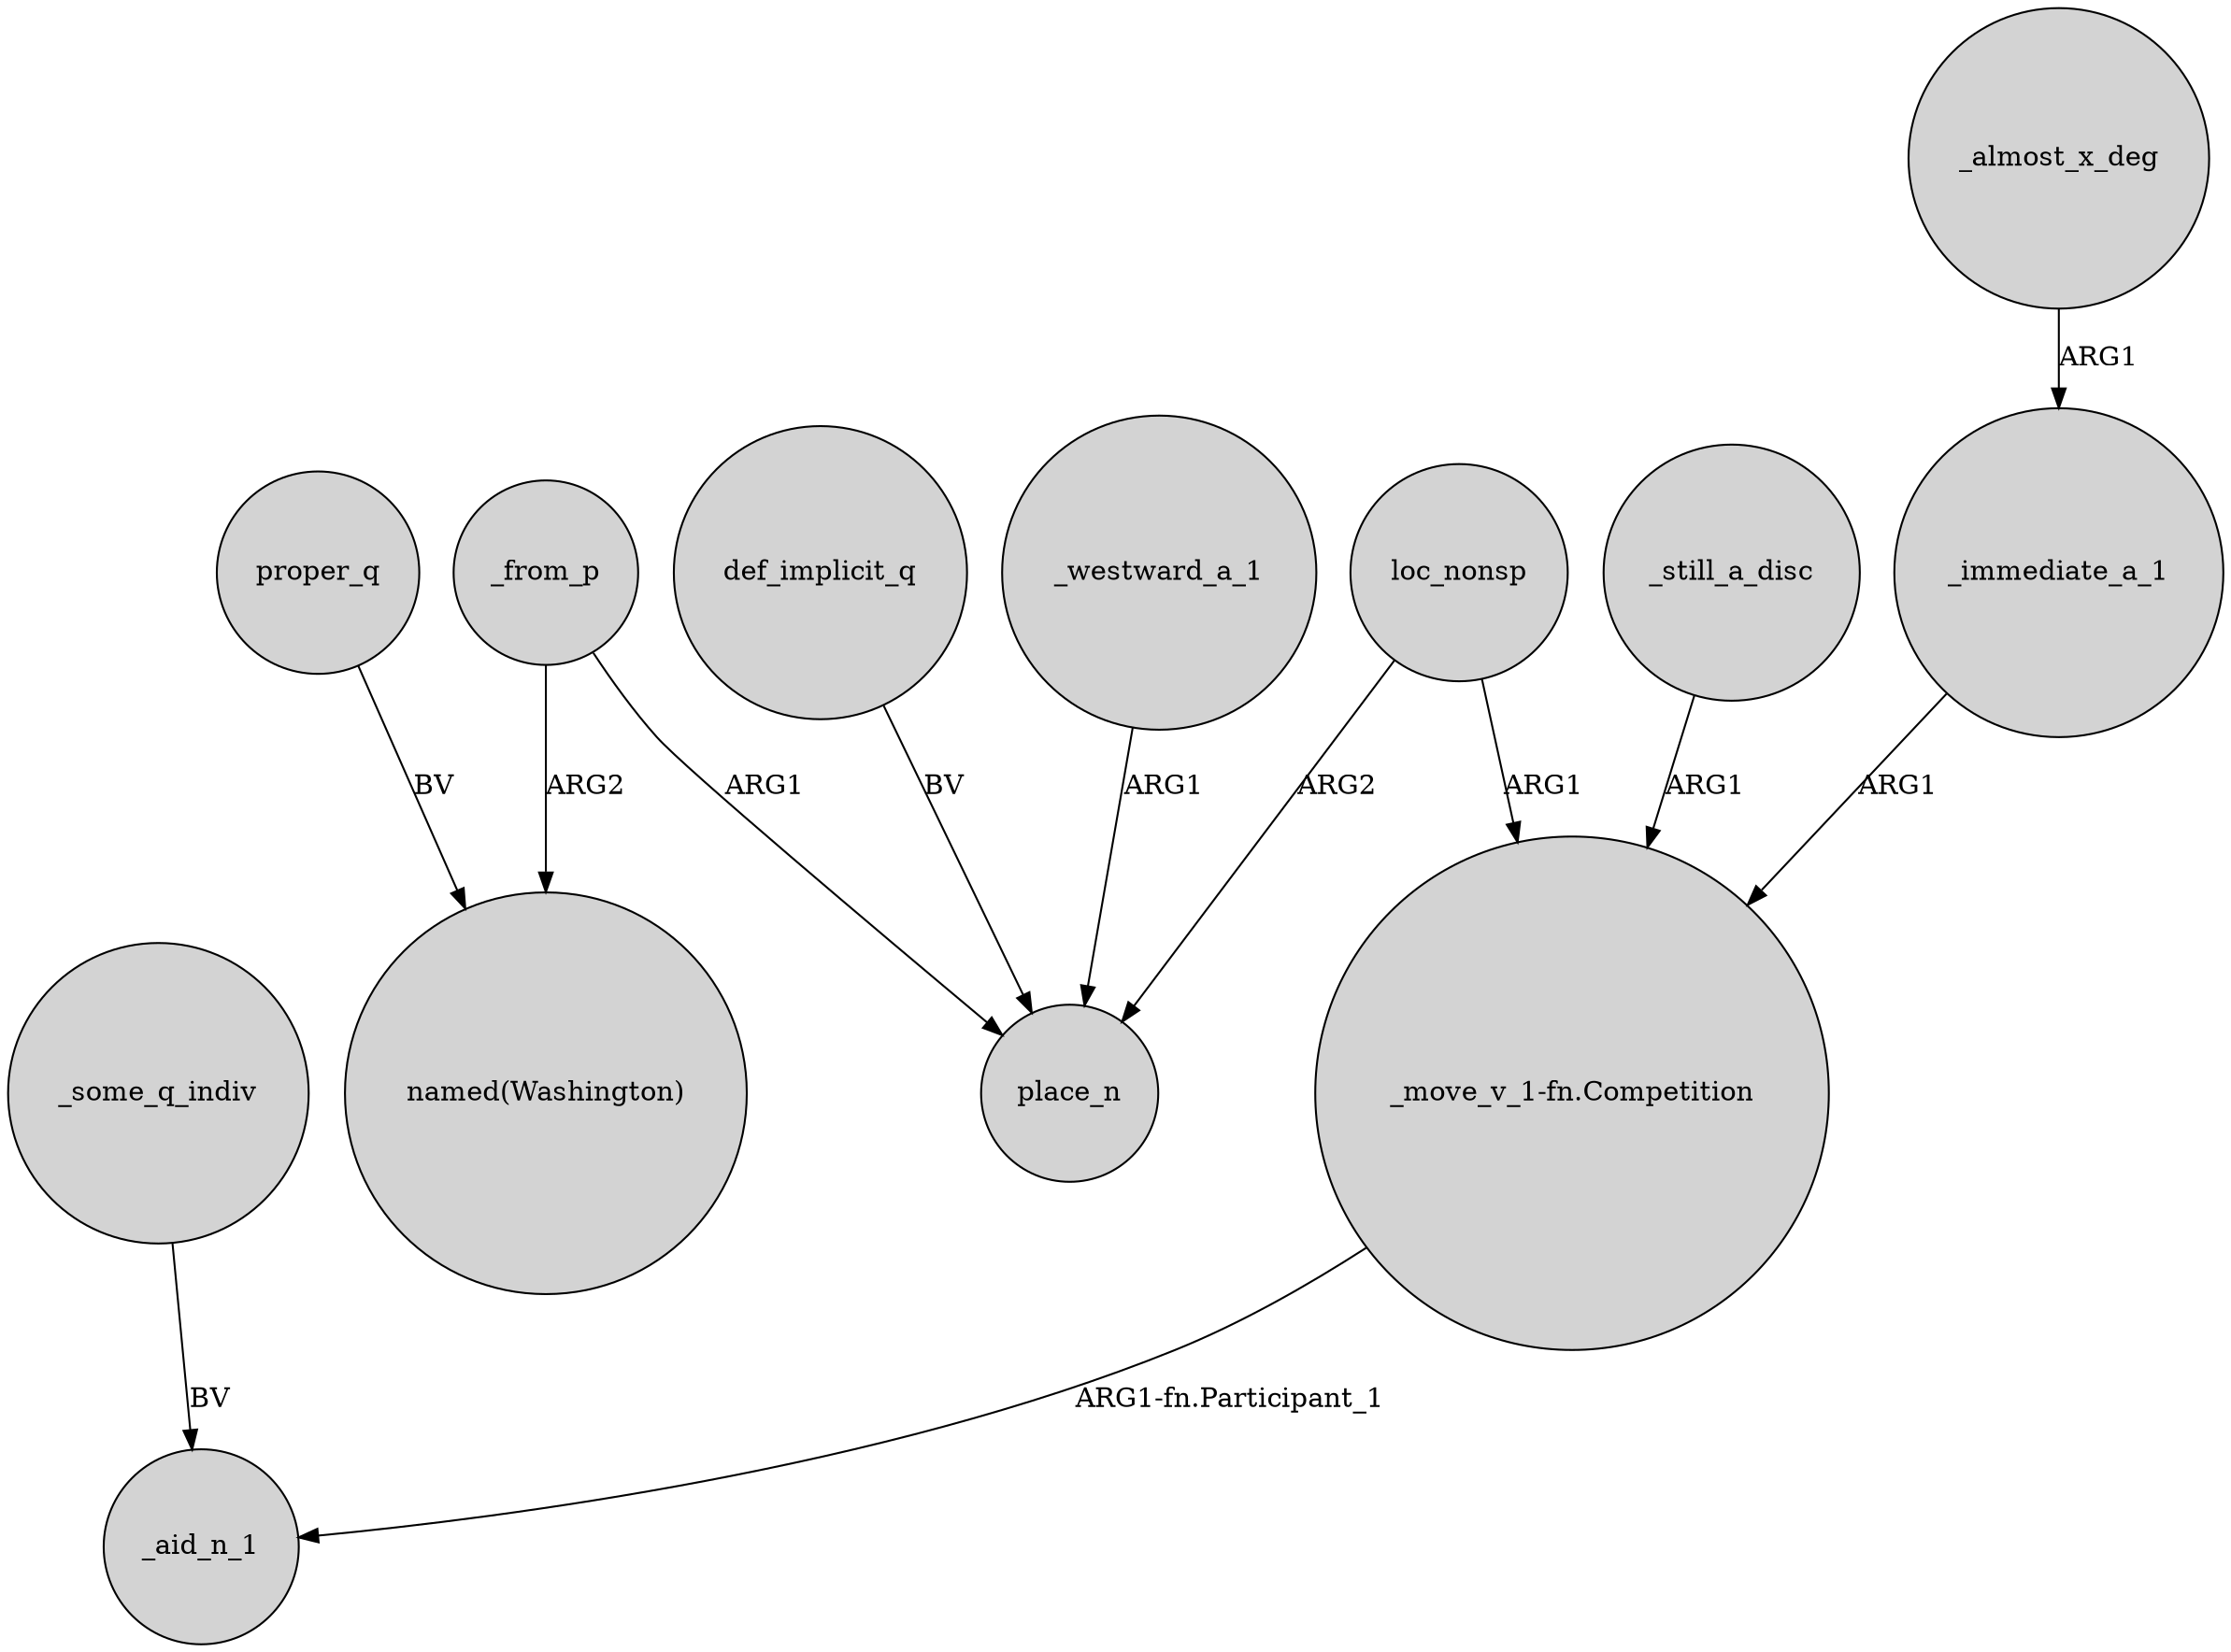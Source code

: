 digraph {
	node [shape=circle style=filled]
	_some_q_indiv -> _aid_n_1 [label=BV]
	loc_nonsp -> place_n [label=ARG2]
	_from_p -> "named(Washington)" [label=ARG2]
	loc_nonsp -> "_move_v_1-fn.Competition" [label=ARG1]
	_still_a_disc -> "_move_v_1-fn.Competition" [label=ARG1]
	def_implicit_q -> place_n [label=BV]
	_almost_x_deg -> _immediate_a_1 [label=ARG1]
	_immediate_a_1 -> "_move_v_1-fn.Competition" [label=ARG1]
	"_move_v_1-fn.Competition" -> _aid_n_1 [label="ARG1-fn.Participant_1"]
	proper_q -> "named(Washington)" [label=BV]
	_westward_a_1 -> place_n [label=ARG1]
	_from_p -> place_n [label=ARG1]
}

